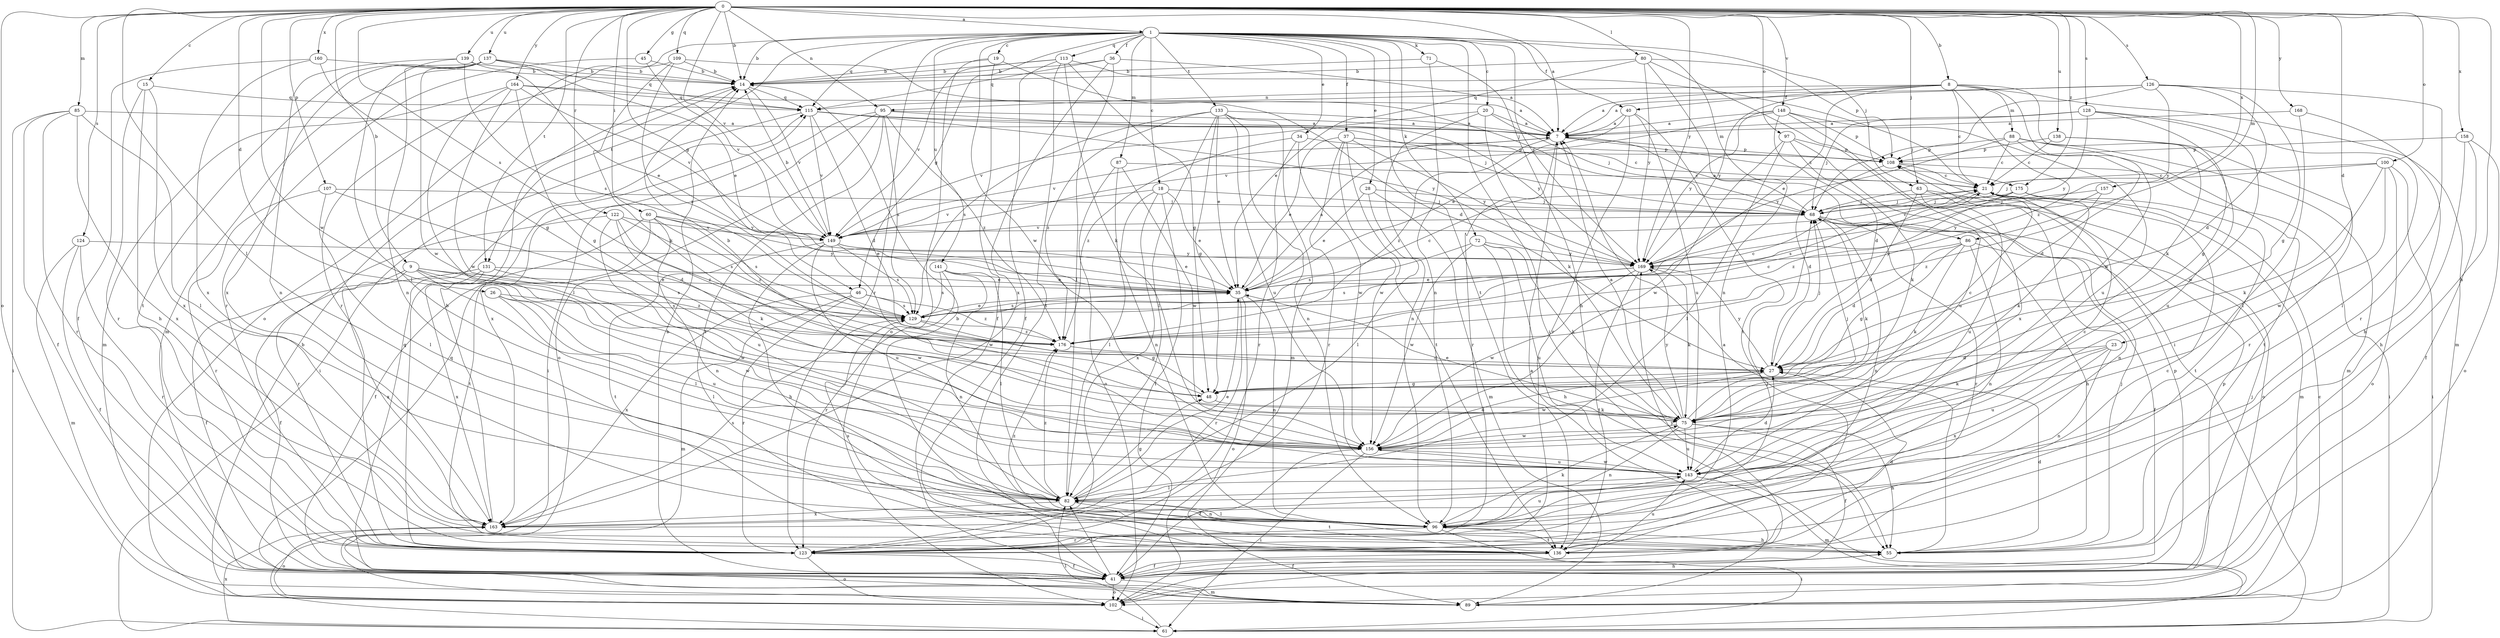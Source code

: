 strict digraph  {
0;
1;
7;
8;
9;
14;
15;
18;
19;
20;
21;
23;
26;
27;
28;
34;
35;
36;
37;
40;
41;
45;
46;
48;
55;
60;
61;
63;
68;
71;
72;
75;
80;
82;
85;
86;
87;
88;
89;
95;
96;
97;
100;
102;
107;
108;
109;
113;
115;
122;
123;
124;
126;
128;
129;
131;
133;
136;
137;
138;
139;
141;
143;
148;
149;
156;
157;
158;
160;
163;
164;
168;
169;
175;
176;
0 -> 1  [label=a];
0 -> 7  [label=a];
0 -> 8  [label=b];
0 -> 9  [label=b];
0 -> 14  [label=b];
0 -> 15  [label=c];
0 -> 23  [label=d];
0 -> 26  [label=d];
0 -> 45  [label=g];
0 -> 46  [label=g];
0 -> 55  [label=h];
0 -> 60  [label=i];
0 -> 63  [label=j];
0 -> 80  [label=l];
0 -> 82  [label=l];
0 -> 85  [label=m];
0 -> 86  [label=m];
0 -> 95  [label=n];
0 -> 97  [label=o];
0 -> 100  [label=o];
0 -> 102  [label=o];
0 -> 107  [label=p];
0 -> 109  [label=q];
0 -> 122  [label=r];
0 -> 124  [label=s];
0 -> 126  [label=s];
0 -> 128  [label=s];
0 -> 129  [label=s];
0 -> 131  [label=t];
0 -> 137  [label=u];
0 -> 138  [label=u];
0 -> 139  [label=u];
0 -> 148  [label=v];
0 -> 149  [label=v];
0 -> 156  [label=w];
0 -> 157  [label=x];
0 -> 158  [label=x];
0 -> 160  [label=x];
0 -> 164  [label=y];
0 -> 168  [label=y];
0 -> 169  [label=y];
0 -> 175  [label=z];
1 -> 14  [label=b];
1 -> 18  [label=c];
1 -> 19  [label=c];
1 -> 20  [label=c];
1 -> 28  [label=e];
1 -> 34  [label=e];
1 -> 36  [label=f];
1 -> 37  [label=f];
1 -> 40  [label=f];
1 -> 46  [label=g];
1 -> 61  [label=i];
1 -> 63  [label=j];
1 -> 71  [label=k];
1 -> 72  [label=k];
1 -> 86  [label=m];
1 -> 87  [label=m];
1 -> 102  [label=o];
1 -> 113  [label=q];
1 -> 115  [label=q];
1 -> 123  [label=r];
1 -> 131  [label=t];
1 -> 133  [label=t];
1 -> 136  [label=t];
1 -> 141  [label=u];
1 -> 156  [label=w];
1 -> 169  [label=y];
7 -> 108  [label=p];
7 -> 123  [label=r];
7 -> 149  [label=v];
7 -> 175  [label=z];
7 -> 176  [label=z];
8 -> 7  [label=a];
8 -> 21  [label=c];
8 -> 35  [label=e];
8 -> 40  [label=f];
8 -> 75  [label=k];
8 -> 88  [label=m];
8 -> 89  [label=m];
8 -> 95  [label=n];
8 -> 156  [label=w];
8 -> 169  [label=y];
8 -> 176  [label=z];
9 -> 35  [label=e];
9 -> 41  [label=f];
9 -> 82  [label=l];
9 -> 129  [label=s];
9 -> 156  [label=w];
9 -> 163  [label=x];
9 -> 176  [label=z];
14 -> 115  [label=q];
14 -> 149  [label=v];
15 -> 55  [label=h];
15 -> 115  [label=q];
15 -> 123  [label=r];
15 -> 163  [label=x];
18 -> 35  [label=e];
18 -> 41  [label=f];
18 -> 68  [label=j];
18 -> 82  [label=l];
18 -> 149  [label=v];
18 -> 163  [label=x];
19 -> 14  [label=b];
19 -> 27  [label=d];
19 -> 41  [label=f];
19 -> 102  [label=o];
20 -> 7  [label=a];
20 -> 68  [label=j];
20 -> 75  [label=k];
20 -> 96  [label=n];
20 -> 149  [label=v];
21 -> 68  [label=j];
21 -> 89  [label=m];
21 -> 129  [label=s];
23 -> 27  [label=d];
23 -> 75  [label=k];
23 -> 96  [label=n];
23 -> 143  [label=u];
23 -> 163  [label=x];
26 -> 82  [label=l];
26 -> 129  [label=s];
26 -> 143  [label=u];
26 -> 156  [label=w];
27 -> 48  [label=g];
27 -> 68  [label=j];
27 -> 156  [label=w];
27 -> 169  [label=y];
28 -> 35  [label=e];
28 -> 68  [label=j];
28 -> 82  [label=l];
28 -> 89  [label=m];
34 -> 108  [label=p];
34 -> 123  [label=r];
34 -> 156  [label=w];
34 -> 176  [label=z];
35 -> 7  [label=a];
35 -> 21  [label=c];
35 -> 96  [label=n];
35 -> 102  [label=o];
35 -> 123  [label=r];
35 -> 129  [label=s];
36 -> 7  [label=a];
36 -> 14  [label=b];
36 -> 82  [label=l];
36 -> 115  [label=q];
36 -> 163  [label=x];
37 -> 21  [label=c];
37 -> 35  [label=e];
37 -> 108  [label=p];
37 -> 123  [label=r];
37 -> 136  [label=t];
37 -> 156  [label=w];
37 -> 169  [label=y];
40 -> 7  [label=a];
40 -> 35  [label=e];
40 -> 123  [label=r];
40 -> 136  [label=t];
40 -> 143  [label=u];
41 -> 14  [label=b];
41 -> 55  [label=h];
41 -> 68  [label=j];
41 -> 82  [label=l];
41 -> 89  [label=m];
41 -> 102  [label=o];
41 -> 108  [label=p];
41 -> 115  [label=q];
41 -> 169  [label=y];
45 -> 14  [label=b];
45 -> 123  [label=r];
45 -> 149  [label=v];
46 -> 89  [label=m];
46 -> 123  [label=r];
46 -> 129  [label=s];
46 -> 163  [label=x];
46 -> 176  [label=z];
48 -> 14  [label=b];
48 -> 21  [label=c];
48 -> 75  [label=k];
55 -> 7  [label=a];
55 -> 14  [label=b];
55 -> 27  [label=d];
55 -> 41  [label=f];
55 -> 68  [label=j];
60 -> 35  [label=e];
60 -> 41  [label=f];
60 -> 96  [label=n];
60 -> 129  [label=s];
60 -> 136  [label=t];
60 -> 149  [label=v];
60 -> 176  [label=z];
61 -> 82  [label=l];
61 -> 163  [label=x];
63 -> 27  [label=d];
63 -> 68  [label=j];
63 -> 96  [label=n];
63 -> 102  [label=o];
63 -> 143  [label=u];
68 -> 7  [label=a];
68 -> 55  [label=h];
68 -> 75  [label=k];
68 -> 96  [label=n];
68 -> 123  [label=r];
68 -> 149  [label=v];
71 -> 14  [label=b];
71 -> 55  [label=h];
71 -> 96  [label=n];
72 -> 55  [label=h];
72 -> 75  [label=k];
72 -> 129  [label=s];
72 -> 143  [label=u];
72 -> 156  [label=w];
72 -> 169  [label=y];
75 -> 7  [label=a];
75 -> 35  [label=e];
75 -> 41  [label=f];
75 -> 55  [label=h];
75 -> 68  [label=j];
75 -> 96  [label=n];
75 -> 143  [label=u];
75 -> 156  [label=w];
75 -> 169  [label=y];
80 -> 14  [label=b];
80 -> 35  [label=e];
80 -> 61  [label=i];
80 -> 96  [label=n];
80 -> 108  [label=p];
80 -> 169  [label=y];
82 -> 35  [label=e];
82 -> 48  [label=g];
82 -> 96  [label=n];
82 -> 136  [label=t];
82 -> 163  [label=x];
82 -> 176  [label=z];
85 -> 7  [label=a];
85 -> 41  [label=f];
85 -> 61  [label=i];
85 -> 82  [label=l];
85 -> 123  [label=r];
85 -> 163  [label=x];
86 -> 27  [label=d];
86 -> 41  [label=f];
86 -> 48  [label=g];
86 -> 75  [label=k];
86 -> 96  [label=n];
86 -> 169  [label=y];
87 -> 21  [label=c];
87 -> 96  [label=n];
87 -> 102  [label=o];
87 -> 156  [label=w];
88 -> 21  [label=c];
88 -> 27  [label=d];
88 -> 89  [label=m];
88 -> 108  [label=p];
88 -> 136  [label=t];
88 -> 169  [label=y];
89 -> 7  [label=a];
89 -> 21  [label=c];
89 -> 115  [label=q];
95 -> 7  [label=a];
95 -> 61  [label=i];
95 -> 102  [label=o];
95 -> 129  [label=s];
95 -> 136  [label=t];
95 -> 163  [label=x];
95 -> 169  [label=y];
95 -> 176  [label=z];
96 -> 55  [label=h];
96 -> 61  [label=i];
96 -> 75  [label=k];
96 -> 82  [label=l];
96 -> 123  [label=r];
96 -> 136  [label=t];
96 -> 143  [label=u];
96 -> 176  [label=z];
97 -> 75  [label=k];
97 -> 82  [label=l];
97 -> 108  [label=p];
97 -> 143  [label=u];
97 -> 156  [label=w];
100 -> 21  [label=c];
100 -> 61  [label=i];
100 -> 68  [label=j];
100 -> 75  [label=k];
100 -> 102  [label=o];
100 -> 156  [label=w];
102 -> 14  [label=b];
102 -> 61  [label=i];
102 -> 108  [label=p];
107 -> 27  [label=d];
107 -> 68  [label=j];
107 -> 82  [label=l];
107 -> 123  [label=r];
108 -> 21  [label=c];
108 -> 27  [label=d];
108 -> 61  [label=i];
109 -> 14  [label=b];
109 -> 68  [label=j];
109 -> 75  [label=k];
109 -> 123  [label=r];
109 -> 176  [label=z];
113 -> 14  [label=b];
113 -> 21  [label=c];
113 -> 41  [label=f];
113 -> 48  [label=g];
113 -> 75  [label=k];
113 -> 136  [label=t];
113 -> 149  [label=v];
115 -> 7  [label=a];
115 -> 27  [label=d];
115 -> 61  [label=i];
115 -> 68  [label=j];
115 -> 149  [label=v];
115 -> 169  [label=y];
122 -> 75  [label=k];
122 -> 123  [label=r];
122 -> 129  [label=s];
122 -> 143  [label=u];
122 -> 149  [label=v];
122 -> 176  [label=z];
123 -> 41  [label=f];
123 -> 68  [label=j];
123 -> 102  [label=o];
124 -> 41  [label=f];
124 -> 89  [label=m];
124 -> 123  [label=r];
124 -> 169  [label=y];
126 -> 7  [label=a];
126 -> 27  [label=d];
126 -> 48  [label=g];
126 -> 68  [label=j];
126 -> 115  [label=q];
126 -> 123  [label=r];
126 -> 169  [label=y];
128 -> 7  [label=a];
128 -> 48  [label=g];
128 -> 68  [label=j];
128 -> 82  [label=l];
128 -> 156  [label=w];
128 -> 169  [label=y];
129 -> 21  [label=c];
129 -> 35  [label=e];
129 -> 48  [label=g];
129 -> 176  [label=z];
131 -> 35  [label=e];
131 -> 41  [label=f];
131 -> 123  [label=r];
131 -> 156  [label=w];
131 -> 163  [label=x];
133 -> 7  [label=a];
133 -> 35  [label=e];
133 -> 48  [label=g];
133 -> 82  [label=l];
133 -> 89  [label=m];
133 -> 96  [label=n];
133 -> 129  [label=s];
133 -> 143  [label=u];
133 -> 176  [label=z];
136 -> 21  [label=c];
136 -> 27  [label=d];
136 -> 41  [label=f];
136 -> 129  [label=s];
136 -> 143  [label=u];
137 -> 14  [label=b];
137 -> 35  [label=e];
137 -> 89  [label=m];
137 -> 96  [label=n];
137 -> 115  [label=q];
137 -> 136  [label=t];
137 -> 156  [label=w];
137 -> 163  [label=x];
138 -> 21  [label=c];
138 -> 108  [label=p];
138 -> 123  [label=r];
138 -> 143  [label=u];
139 -> 14  [label=b];
139 -> 35  [label=e];
139 -> 82  [label=l];
139 -> 96  [label=n];
139 -> 129  [label=s];
141 -> 35  [label=e];
141 -> 82  [label=l];
141 -> 96  [label=n];
141 -> 123  [label=r];
141 -> 129  [label=s];
143 -> 21  [label=c];
143 -> 27  [label=d];
143 -> 82  [label=l];
143 -> 89  [label=m];
143 -> 156  [label=w];
148 -> 7  [label=a];
148 -> 27  [label=d];
148 -> 108  [label=p];
148 -> 143  [label=u];
148 -> 149  [label=v];
148 -> 163  [label=x];
148 -> 169  [label=y];
149 -> 14  [label=b];
149 -> 35  [label=e];
149 -> 55  [label=h];
149 -> 129  [label=s];
149 -> 136  [label=t];
149 -> 143  [label=u];
149 -> 156  [label=w];
149 -> 169  [label=y];
156 -> 27  [label=d];
156 -> 41  [label=f];
156 -> 61  [label=i];
156 -> 143  [label=u];
157 -> 68  [label=j];
157 -> 169  [label=y];
157 -> 176  [label=z];
158 -> 41  [label=f];
158 -> 55  [label=h];
158 -> 102  [label=o];
158 -> 108  [label=p];
160 -> 14  [label=b];
160 -> 41  [label=f];
160 -> 48  [label=g];
160 -> 163  [label=x];
163 -> 14  [label=b];
163 -> 102  [label=o];
163 -> 129  [label=s];
164 -> 7  [label=a];
164 -> 48  [label=g];
164 -> 82  [label=l];
164 -> 89  [label=m];
164 -> 115  [label=q];
164 -> 149  [label=v];
164 -> 156  [label=w];
168 -> 7  [label=a];
168 -> 55  [label=h];
168 -> 82  [label=l];
169 -> 35  [label=e];
169 -> 75  [label=k];
169 -> 129  [label=s];
169 -> 136  [label=t];
169 -> 156  [label=w];
175 -> 68  [label=j];
175 -> 75  [label=k];
175 -> 136  [label=t];
175 -> 149  [label=v];
175 -> 176  [label=z];
176 -> 21  [label=c];
176 -> 27  [label=d];
}
